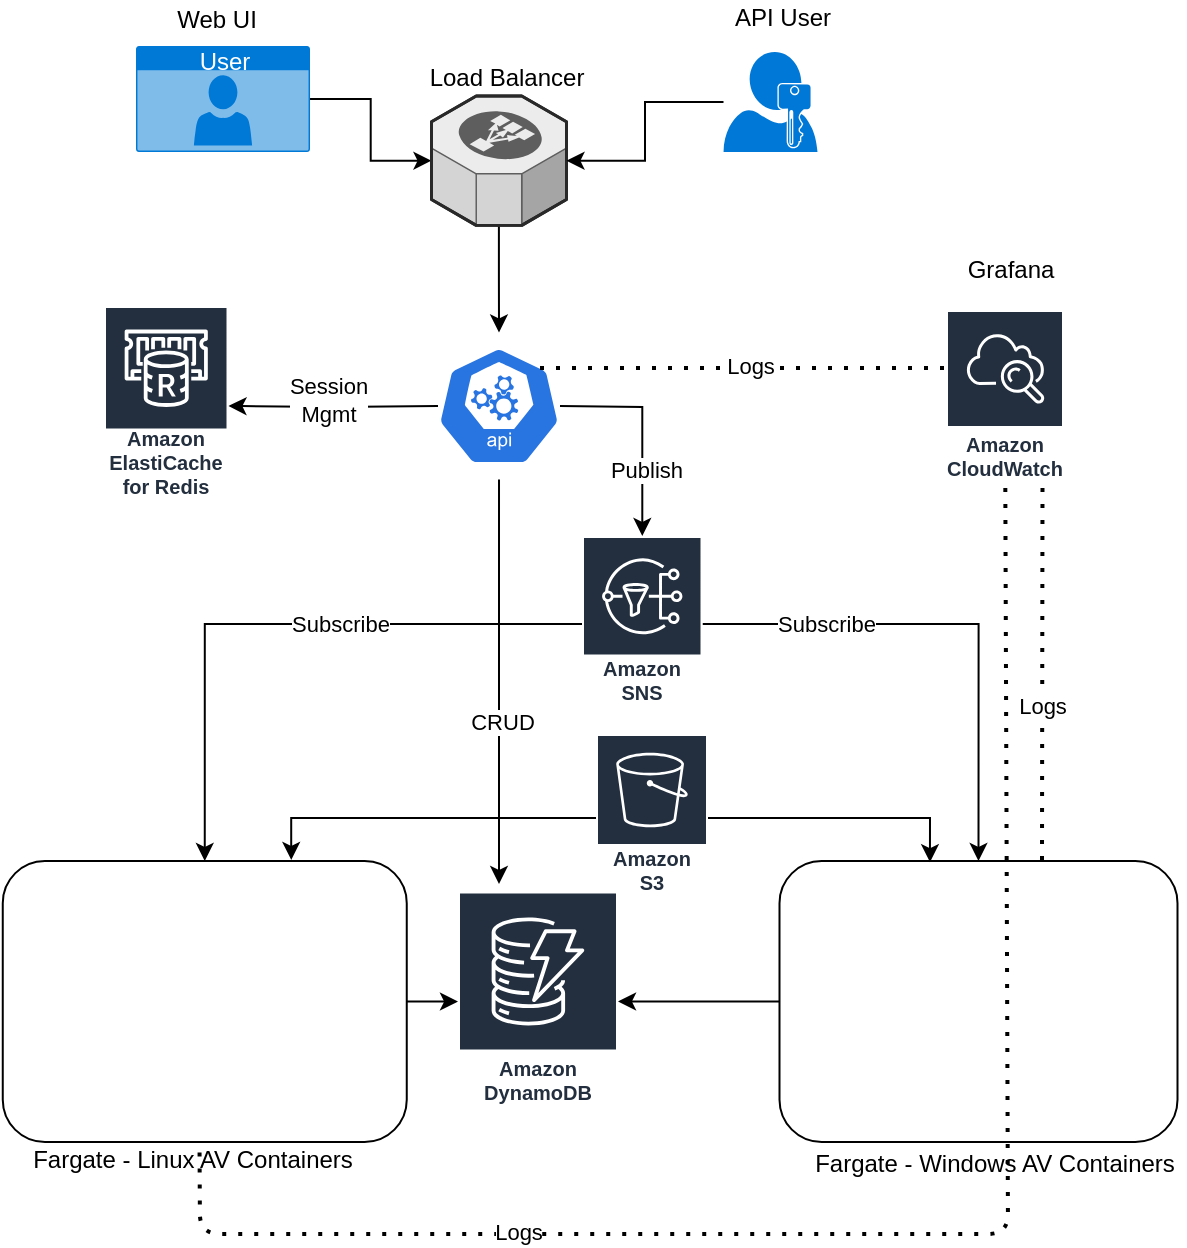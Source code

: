 <mxfile version="13.6.3" type="github">
  <diagram id="TMcSaBcEtLEompuHRcwE" name="Page-1">
    <mxGraphModel dx="1186" dy="796" grid="0" gridSize="10" guides="1" tooltips="1" connect="1" arrows="1" fold="1" page="1" pageScale="1" pageWidth="850" pageHeight="1100" background="#FFFFFF" math="0" shadow="0">
      <root>
        <mxCell id="0" />
        <mxCell id="1" parent="0" />
        <mxCell id="FlTbFpx93Kr1bxc1OKn0-32" style="edgeStyle=orthogonalEdgeStyle;rounded=0;orthogonalLoop=1;jettySize=auto;html=1;exitX=0;exitY=0.5;exitDx=0;exitDy=0;" edge="1" parent="1" source="FlTbFpx93Kr1bxc1OKn0-29" target="FlTbFpx93Kr1bxc1OKn0-8">
          <mxGeometry relative="1" as="geometry" />
        </mxCell>
        <mxCell id="FlTbFpx93Kr1bxc1OKn0-35" style="edgeStyle=orthogonalEdgeStyle;rounded=0;orthogonalLoop=1;jettySize=auto;html=1;entryX=0.5;entryY=0;entryDx=0;entryDy=0;" edge="1" parent="1" source="FlTbFpx93Kr1bxc1OKn0-3" target="FlTbFpx93Kr1bxc1OKn0-29">
          <mxGeometry relative="1" as="geometry" />
        </mxCell>
        <mxCell id="FlTbFpx93Kr1bxc1OKn0-63" value="Subscribe" style="edgeLabel;html=1;align=center;verticalAlign=middle;resizable=0;points=[];" vertex="1" connectable="0" parent="FlTbFpx93Kr1bxc1OKn0-35">
          <mxGeometry x="-0.519" relative="1" as="geometry">
            <mxPoint as="offset" />
          </mxGeometry>
        </mxCell>
        <mxCell id="FlTbFpx93Kr1bxc1OKn0-29" value="" style="rounded=1;whiteSpace=wrap;html=1;" vertex="1" parent="1">
          <mxGeometry x="569.75" y="508.5" width="199" height="140.5" as="geometry" />
        </mxCell>
        <mxCell id="FlTbFpx93Kr1bxc1OKn0-31" style="edgeStyle=orthogonalEdgeStyle;rounded=0;orthogonalLoop=1;jettySize=auto;html=1;exitX=1;exitY=0.5;exitDx=0;exitDy=0;" edge="1" parent="1" source="FlTbFpx93Kr1bxc1OKn0-28" target="FlTbFpx93Kr1bxc1OKn0-8">
          <mxGeometry relative="1" as="geometry" />
        </mxCell>
        <mxCell id="FlTbFpx93Kr1bxc1OKn0-34" style="edgeStyle=orthogonalEdgeStyle;rounded=0;orthogonalLoop=1;jettySize=auto;html=1;entryX=0.5;entryY=0;entryDx=0;entryDy=0;" edge="1" parent="1" source="FlTbFpx93Kr1bxc1OKn0-3" target="FlTbFpx93Kr1bxc1OKn0-28">
          <mxGeometry relative="1" as="geometry" />
        </mxCell>
        <mxCell id="FlTbFpx93Kr1bxc1OKn0-64" value="Subscribe" style="edgeLabel;html=1;align=center;verticalAlign=middle;resizable=0;points=[];" vertex="1" connectable="0" parent="FlTbFpx93Kr1bxc1OKn0-34">
          <mxGeometry x="-0.212" relative="1" as="geometry">
            <mxPoint as="offset" />
          </mxGeometry>
        </mxCell>
        <mxCell id="FlTbFpx93Kr1bxc1OKn0-28" value="" style="rounded=1;whiteSpace=wrap;html=1;" vertex="1" parent="1">
          <mxGeometry x="181.38" y="508.5" width="202" height="140.5" as="geometry" />
        </mxCell>
        <mxCell id="FlTbFpx93Kr1bxc1OKn0-60" style="edgeStyle=orthogonalEdgeStyle;rounded=0;orthogonalLoop=1;jettySize=auto;html=1;" edge="1" parent="1" target="FlTbFpx93Kr1bxc1OKn0-3">
          <mxGeometry relative="1" as="geometry">
            <mxPoint x="460" y="281" as="sourcePoint" />
          </mxGeometry>
        </mxCell>
        <mxCell id="FlTbFpx93Kr1bxc1OKn0-62" value="Publish" style="edgeLabel;html=1;align=center;verticalAlign=middle;resizable=0;points=[];" vertex="1" connectable="0" parent="FlTbFpx93Kr1bxc1OKn0-60">
          <mxGeometry x="-0.07" y="-23" relative="1" as="geometry">
            <mxPoint x="25" y="23" as="offset" />
          </mxGeometry>
        </mxCell>
        <mxCell id="FlTbFpx93Kr1bxc1OKn0-65" style="edgeStyle=orthogonalEdgeStyle;rounded=0;orthogonalLoop=1;jettySize=auto;html=1;exitX=0.5;exitY=1;exitDx=0;exitDy=0;exitPerimeter=0;" edge="1" parent="1" source="FlTbFpx93Kr1bxc1OKn0-5">
          <mxGeometry relative="1" as="geometry">
            <mxPoint x="429.5" y="520" as="targetPoint" />
            <mxPoint x="429.5" y="326" as="sourcePoint" />
          </mxGeometry>
        </mxCell>
        <mxCell id="FlTbFpx93Kr1bxc1OKn0-66" value="CRUD" style="edgeLabel;html=1;align=center;verticalAlign=middle;resizable=0;points=[];" vertex="1" connectable="0" parent="FlTbFpx93Kr1bxc1OKn0-65">
          <mxGeometry x="0.196" y="1" relative="1" as="geometry">
            <mxPoint as="offset" />
          </mxGeometry>
        </mxCell>
        <mxCell id="FlTbFpx93Kr1bxc1OKn0-3" value="Amazon SNS" style="outlineConnect=0;fontColor=#232F3E;gradientColor=none;strokeColor=#ffffff;fillColor=#232F3E;dashed=0;verticalLabelPosition=middle;verticalAlign=bottom;align=center;html=1;whiteSpace=wrap;fontSize=10;fontStyle=1;spacing=3;shape=mxgraph.aws4.productIcon;prIcon=mxgraph.aws4.sns;" vertex="1" parent="1">
          <mxGeometry x="471" y="346" width="60.25" height="88" as="geometry" />
        </mxCell>
        <mxCell id="FlTbFpx93Kr1bxc1OKn0-44" style="edgeStyle=orthogonalEdgeStyle;rounded=0;orthogonalLoop=1;jettySize=auto;html=1;entryX=0.714;entryY=-0.004;entryDx=0;entryDy=0;entryPerimeter=0;" edge="1" parent="1" source="FlTbFpx93Kr1bxc1OKn0-4" target="FlTbFpx93Kr1bxc1OKn0-28">
          <mxGeometry relative="1" as="geometry" />
        </mxCell>
        <mxCell id="FlTbFpx93Kr1bxc1OKn0-46" style="edgeStyle=orthogonalEdgeStyle;rounded=0;orthogonalLoop=1;jettySize=auto;html=1;entryX=0.378;entryY=0.004;entryDx=0;entryDy=0;entryPerimeter=0;" edge="1" parent="1" source="FlTbFpx93Kr1bxc1OKn0-4" target="FlTbFpx93Kr1bxc1OKn0-29">
          <mxGeometry relative="1" as="geometry" />
        </mxCell>
        <mxCell id="FlTbFpx93Kr1bxc1OKn0-4" value="Amazon S3" style="outlineConnect=0;fontColor=#232F3E;gradientColor=none;strokeColor=#ffffff;fillColor=#232F3E;dashed=0;verticalLabelPosition=middle;verticalAlign=bottom;align=center;html=1;whiteSpace=wrap;fontSize=10;fontStyle=1;spacing=3;shape=mxgraph.aws4.productIcon;prIcon=mxgraph.aws4.s3;" vertex="1" parent="1">
          <mxGeometry x="478" y="445" width="56" height="84" as="geometry" />
        </mxCell>
        <mxCell id="FlTbFpx93Kr1bxc1OKn0-5" value="" style="html=1;dashed=0;whitespace=wrap;fillColor=#2875E2;strokeColor=#ffffff;points=[[0.005,0.63,0],[0.1,0.2,0],[0.9,0.2,0],[0.5,0,0],[0.995,0.63,0],[0.72,0.99,0],[0.5,1,0],[0.28,0.99,0]];shape=mxgraph.kubernetes.icon;prIcon=api" vertex="1" parent="1">
          <mxGeometry x="398.63" y="244.25" width="61.75" height="73.5" as="geometry" />
        </mxCell>
        <mxCell id="FlTbFpx93Kr1bxc1OKn0-6" value="Amazon CloudWatch" style="outlineConnect=0;fontColor=#232F3E;gradientColor=none;strokeColor=#ffffff;fillColor=#232F3E;dashed=0;verticalLabelPosition=middle;verticalAlign=bottom;align=center;html=1;whiteSpace=wrap;fontSize=10;fontStyle=1;spacing=3;shape=mxgraph.aws4.productIcon;prIcon=mxgraph.aws4.cloudwatch;" vertex="1" parent="1">
          <mxGeometry x="653" y="233" width="59" height="89" as="geometry" />
        </mxCell>
        <mxCell id="FlTbFpx93Kr1bxc1OKn0-7" value="" style="shape=image;html=1;verticalAlign=top;verticalLabelPosition=bottom;labelBackgroundColor=#ffffff;imageAspect=0;aspect=fixed;image=https://cdn4.iconfinder.com/data/icons/logos-brands-5/24/grafana-128.png" vertex="1" parent="1">
          <mxGeometry x="651" y="136" width="63" height="63" as="geometry" />
        </mxCell>
        <mxCell id="FlTbFpx93Kr1bxc1OKn0-8" value="Amazon DynamoDB" style="outlineConnect=0;fontColor=#232F3E;gradientColor=none;strokeColor=#ffffff;fillColor=#232F3E;dashed=0;verticalLabelPosition=middle;verticalAlign=bottom;align=center;html=1;whiteSpace=wrap;fontSize=10;fontStyle=1;spacing=3;shape=mxgraph.aws4.productIcon;prIcon=mxgraph.aws4.dynamodb;" vertex="1" parent="1">
          <mxGeometry x="409" y="523.75" width="80" height="110" as="geometry" />
        </mxCell>
        <mxCell id="FlTbFpx93Kr1bxc1OKn0-9" value="Amazon ElastiCache for Redis" style="outlineConnect=0;fontColor=#232F3E;gradientColor=none;strokeColor=#ffffff;fillColor=#232F3E;dashed=0;verticalLabelPosition=middle;verticalAlign=bottom;align=center;html=1;whiteSpace=wrap;fontSize=10;fontStyle=1;spacing=3;shape=mxgraph.aws4.productIcon;prIcon=mxgraph.aws4.elasticache_for_redis;" vertex="1" parent="1">
          <mxGeometry x="232" y="231" width="62.25" height="100" as="geometry" />
        </mxCell>
        <mxCell id="FlTbFpx93Kr1bxc1OKn0-10" value="" style="shape=image;html=1;verticalAlign=top;verticalLabelPosition=bottom;labelBackgroundColor=#ffffff;imageAspect=0;aspect=fixed;image=https://cdn4.iconfinder.com/data/icons/social-network-round-gloss-shine/128/docker-icon_copy.png" vertex="1" parent="1">
          <mxGeometry x="588.75" y="518" width="62" height="62" as="geometry" />
        </mxCell>
        <mxCell id="FlTbFpx93Kr1bxc1OKn0-11" value="" style="shape=image;html=1;verticalAlign=top;verticalLabelPosition=bottom;labelBackgroundColor=#ffffff;imageAspect=0;aspect=fixed;image=https://cdn1.iconfinder.com/data/icons/social-media-2106/24/social_media_social_media_logo_docker-128.png" vertex="1" parent="1">
          <mxGeometry x="245.75" y="581" width="68" height="68" as="geometry" />
        </mxCell>
        <mxCell id="FlTbFpx93Kr1bxc1OKn0-70" style="edgeStyle=orthogonalEdgeStyle;rounded=0;orthogonalLoop=1;jettySize=auto;html=1;" edge="1" parent="1" source="FlTbFpx93Kr1bxc1OKn0-12" target="FlTbFpx93Kr1bxc1OKn0-14">
          <mxGeometry relative="1" as="geometry" />
        </mxCell>
        <mxCell id="FlTbFpx93Kr1bxc1OKn0-12" value="User" style="html=1;strokeColor=none;fillColor=#0079D6;labelPosition=center;verticalLabelPosition=middle;verticalAlign=top;align=center;fontSize=12;outlineConnect=0;spacingTop=-6;fontColor=#FFFFFF;shape=mxgraph.sitemap.user;" vertex="1" parent="1">
          <mxGeometry x="248" y="101" width="87" height="53" as="geometry" />
        </mxCell>
        <mxCell id="FlTbFpx93Kr1bxc1OKn0-38" style="edgeStyle=orthogonalEdgeStyle;rounded=0;orthogonalLoop=1;jettySize=auto;html=1;" edge="1" parent="1" target="FlTbFpx93Kr1bxc1OKn0-9">
          <mxGeometry relative="1" as="geometry">
            <mxPoint x="314.75" y="153.345" as="targetPoint" />
            <mxPoint x="399" y="281" as="sourcePoint" />
          </mxGeometry>
        </mxCell>
        <mxCell id="FlTbFpx93Kr1bxc1OKn0-79" value="Session&lt;br&gt;Mgmt" style="edgeLabel;html=1;align=center;verticalAlign=middle;resizable=0;points=[];" vertex="1" connectable="0" parent="FlTbFpx93Kr1bxc1OKn0-38">
          <mxGeometry x="0.05" y="-3" relative="1" as="geometry">
            <mxPoint as="offset" />
          </mxGeometry>
        </mxCell>
        <mxCell id="FlTbFpx93Kr1bxc1OKn0-74" value="" style="edgeStyle=orthogonalEdgeStyle;rounded=0;orthogonalLoop=1;jettySize=auto;html=1;" edge="1" parent="1" source="FlTbFpx93Kr1bxc1OKn0-14" target="FlTbFpx93Kr1bxc1OKn0-5">
          <mxGeometry relative="1" as="geometry" />
        </mxCell>
        <mxCell id="FlTbFpx93Kr1bxc1OKn0-14" value="" style="verticalLabelPosition=bottom;html=1;verticalAlign=top;strokeWidth=1;align=center;outlineConnect=0;dashed=0;outlineConnect=0;shape=mxgraph.aws3d.elasticLoadBalancing;fillColor=#ECECEC;strokeColor=#5E5E5E;aspect=fixed;" vertex="1" parent="1">
          <mxGeometry x="395.74" y="126" width="67.5" height="64.69" as="geometry" />
        </mxCell>
        <mxCell id="FlTbFpx93Kr1bxc1OKn0-24" value="" style="shape=image;html=1;verticalAlign=top;verticalLabelPosition=bottom;labelBackgroundColor=#ffffff;imageAspect=0;aspect=fixed;image=https://cdn4.iconfinder.com/data/icons/social-network-round-gloss-shine/128/docker-icon_copy.png" vertex="1" parent="1">
          <mxGeometry x="638.75" y="580" width="66" height="66" as="geometry" />
        </mxCell>
        <mxCell id="FlTbFpx93Kr1bxc1OKn0-25" value="" style="shape=image;html=1;verticalAlign=top;verticalLabelPosition=bottom;labelBackgroundColor=#ffffff;imageAspect=0;aspect=fixed;image=https://cdn4.iconfinder.com/data/icons/social-network-round-gloss-shine/128/docker-icon_copy.png" vertex="1" parent="1">
          <mxGeometry x="691.75" y="515" width="65" height="65" as="geometry" />
        </mxCell>
        <mxCell id="FlTbFpx93Kr1bxc1OKn0-26" value="" style="shape=image;html=1;verticalAlign=top;verticalLabelPosition=bottom;labelBackgroundColor=#ffffff;imageAspect=0;aspect=fixed;image=https://cdn1.iconfinder.com/data/icons/social-media-2106/24/social_media_social_media_logo_docker-128.png" vertex="1" parent="1">
          <mxGeometry x="203.75" y="518" width="68" height="68" as="geometry" />
        </mxCell>
        <mxCell id="FlTbFpx93Kr1bxc1OKn0-27" value="" style="shape=image;html=1;verticalAlign=top;verticalLabelPosition=bottom;labelBackgroundColor=#ffffff;imageAspect=0;aspect=fixed;image=https://cdn1.iconfinder.com/data/icons/social-media-2106/24/social_media_social_media_logo_docker-128.png" vertex="1" parent="1">
          <mxGeometry x="309.75" y="518" width="68" height="68" as="geometry" />
        </mxCell>
        <mxCell id="FlTbFpx93Kr1bxc1OKn0-52" value="" style="endArrow=none;dashed=1;html=1;dashPattern=1 3;strokeWidth=2;" edge="1" parent="1">
          <mxGeometry width="50" height="50" relative="1" as="geometry">
            <mxPoint x="701" y="508" as="sourcePoint" />
            <mxPoint x="701.25" y="322" as="targetPoint" />
          </mxGeometry>
        </mxCell>
        <mxCell id="FlTbFpx93Kr1bxc1OKn0-59" value="Logs" style="edgeLabel;html=1;align=center;verticalAlign=middle;resizable=0;points=[];" vertex="1" connectable="0" parent="FlTbFpx93Kr1bxc1OKn0-52">
          <mxGeometry x="-0.172" relative="1" as="geometry">
            <mxPoint as="offset" />
          </mxGeometry>
        </mxCell>
        <mxCell id="FlTbFpx93Kr1bxc1OKn0-53" value="" style="endArrow=none;dashed=1;html=1;dashPattern=1 3;strokeWidth=2;" edge="1" parent="1">
          <mxGeometry width="50" height="50" relative="1" as="geometry">
            <mxPoint x="652" y="262" as="sourcePoint" />
            <mxPoint x="444" y="262" as="targetPoint" />
          </mxGeometry>
        </mxCell>
        <mxCell id="FlTbFpx93Kr1bxc1OKn0-80" value="Logs" style="edgeLabel;html=1;align=center;verticalAlign=middle;resizable=0;points=[];" vertex="1" connectable="0" parent="FlTbFpx93Kr1bxc1OKn0-53">
          <mxGeometry x="-0.067" y="-1" relative="1" as="geometry">
            <mxPoint as="offset" />
          </mxGeometry>
        </mxCell>
        <mxCell id="FlTbFpx93Kr1bxc1OKn0-55" value="" style="endArrow=none;dashed=1;html=1;dashPattern=1 3;strokeWidth=2;entryX=0.5;entryY=1;entryDx=0;entryDy=0;" edge="1" parent="1" source="FlTbFpx93Kr1bxc1OKn0-6" target="FlTbFpx93Kr1bxc1OKn0-11">
          <mxGeometry width="50" height="50" relative="1" as="geometry">
            <mxPoint x="698" y="324" as="sourcePoint" />
            <mxPoint x="266" y="695" as="targetPoint" />
            <Array as="points">
              <mxPoint x="684" y="695" />
              <mxPoint x="280" y="695" />
            </Array>
          </mxGeometry>
        </mxCell>
        <mxCell id="FlTbFpx93Kr1bxc1OKn0-58" value="Logs" style="edgeLabel;html=1;align=center;verticalAlign=middle;resizable=0;points=[];" vertex="1" connectable="0" parent="FlTbFpx93Kr1bxc1OKn0-55">
          <mxGeometry x="0.502" y="-1" relative="1" as="geometry">
            <mxPoint as="offset" />
          </mxGeometry>
        </mxCell>
        <mxCell id="FlTbFpx93Kr1bxc1OKn0-56" value="Fargate - Windows AV Containers" style="text;html=1;align=center;verticalAlign=middle;resizable=0;points=[];autosize=1;" vertex="1" parent="1">
          <mxGeometry x="582" y="651" width="190" height="18" as="geometry" />
        </mxCell>
        <mxCell id="FlTbFpx93Kr1bxc1OKn0-57" value="Fargate - Linux AV Containers" style="text;html=1;align=center;verticalAlign=middle;resizable=0;points=[];autosize=1;" vertex="1" parent="1">
          <mxGeometry x="191" y="649" width="170" height="18" as="geometry" />
        </mxCell>
        <mxCell id="FlTbFpx93Kr1bxc1OKn0-67" value="Grafana" style="text;html=1;align=center;verticalAlign=middle;resizable=0;points=[];autosize=1;" vertex="1" parent="1">
          <mxGeometry x="658" y="204" width="53" height="18" as="geometry" />
        </mxCell>
        <mxCell id="FlTbFpx93Kr1bxc1OKn0-68" value="Load Balancer" style="text;html=1;align=center;verticalAlign=middle;resizable=0;points=[];autosize=1;" vertex="1" parent="1">
          <mxGeometry x="389" y="108" width="87" height="18" as="geometry" />
        </mxCell>
        <mxCell id="FlTbFpx93Kr1bxc1OKn0-76" style="edgeStyle=orthogonalEdgeStyle;rounded=0;orthogonalLoop=1;jettySize=auto;html=1;" edge="1" parent="1" source="FlTbFpx93Kr1bxc1OKn0-75" target="FlTbFpx93Kr1bxc1OKn0-14">
          <mxGeometry relative="1" as="geometry" />
        </mxCell>
        <mxCell id="FlTbFpx93Kr1bxc1OKn0-75" value="" style="aspect=fixed;pointerEvents=1;shadow=0;dashed=0;html=1;strokeColor=none;labelPosition=center;verticalLabelPosition=bottom;verticalAlign=top;align=center;shape=mxgraph.mscae.enterprise.user_permissions;fillColor=#0078D7;" vertex="1" parent="1">
          <mxGeometry x="541.75" y="104" width="47" height="50" as="geometry" />
        </mxCell>
        <mxCell id="FlTbFpx93Kr1bxc1OKn0-77" value="API User" style="text;html=1;align=center;verticalAlign=middle;resizable=0;points=[];autosize=1;" vertex="1" parent="1">
          <mxGeometry x="541.75" y="78" width="58" height="18" as="geometry" />
        </mxCell>
        <mxCell id="FlTbFpx93Kr1bxc1OKn0-78" value="Web UI" style="text;html=1;align=center;verticalAlign=middle;resizable=0;points=[];autosize=1;" vertex="1" parent="1">
          <mxGeometry x="263" y="79" width="50" height="18" as="geometry" />
        </mxCell>
      </root>
    </mxGraphModel>
  </diagram>
</mxfile>
